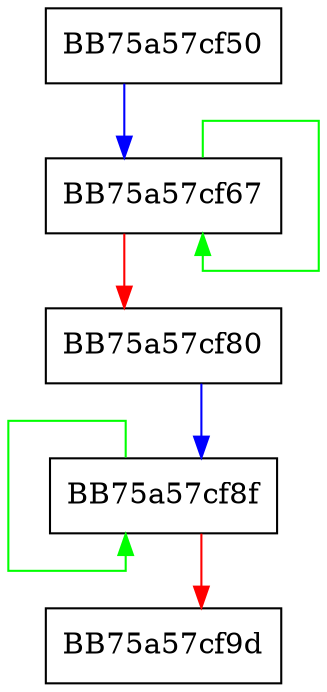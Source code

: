 digraph Init {
  node [shape="box"];
  graph [splines=ortho];
  BB75a57cf50 -> BB75a57cf67 [color="blue"];
  BB75a57cf67 -> BB75a57cf67 [color="green"];
  BB75a57cf67 -> BB75a57cf80 [color="red"];
  BB75a57cf80 -> BB75a57cf8f [color="blue"];
  BB75a57cf8f -> BB75a57cf8f [color="green"];
  BB75a57cf8f -> BB75a57cf9d [color="red"];
}